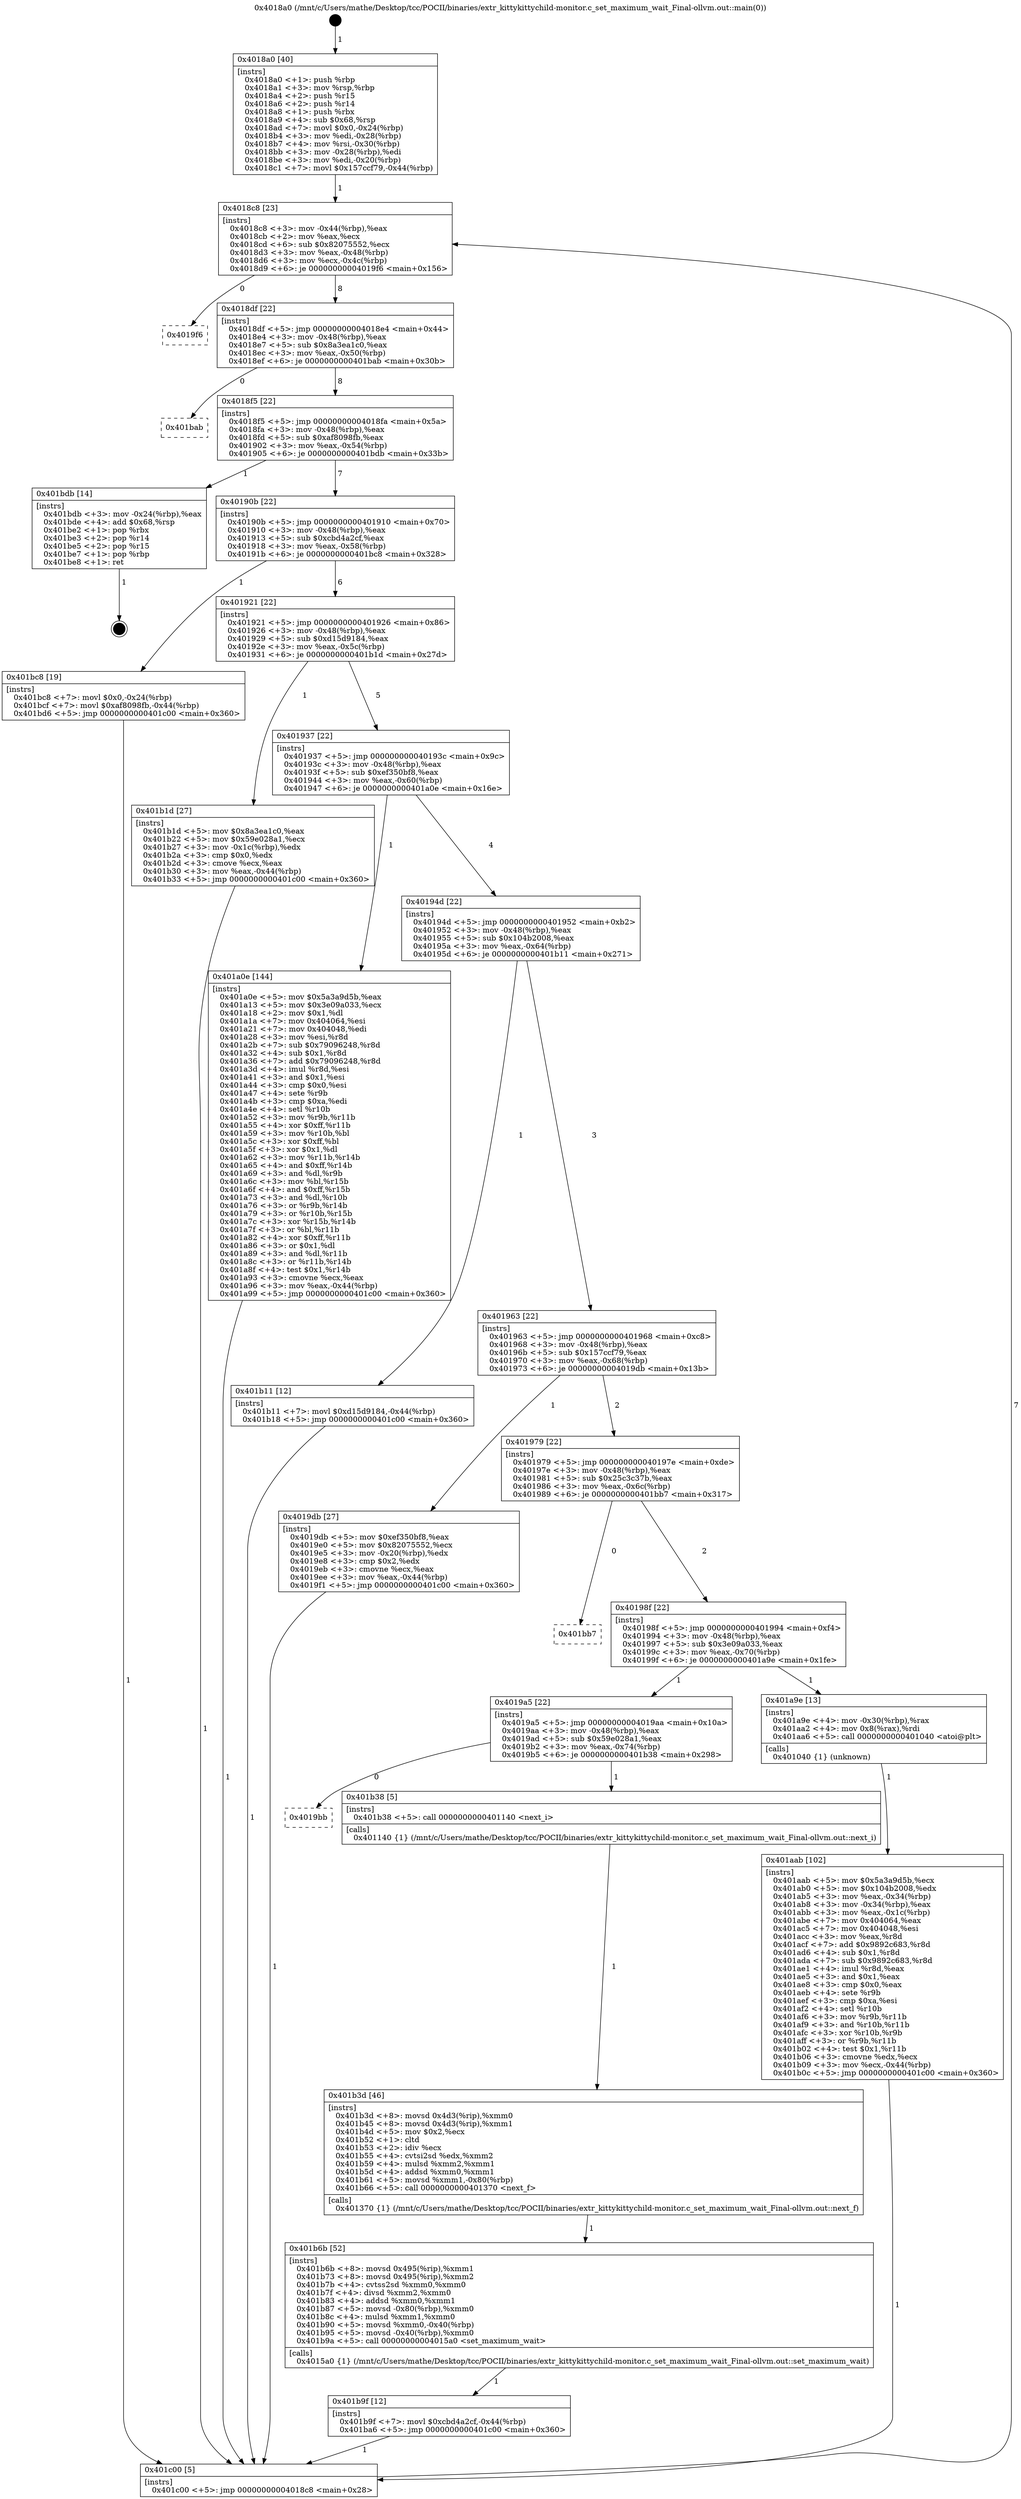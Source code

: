 digraph "0x4018a0" {
  label = "0x4018a0 (/mnt/c/Users/mathe/Desktop/tcc/POCII/binaries/extr_kittykittychild-monitor.c_set_maximum_wait_Final-ollvm.out::main(0))"
  labelloc = "t"
  node[shape=record]

  Entry [label="",width=0.3,height=0.3,shape=circle,fillcolor=black,style=filled]
  "0x4018c8" [label="{
     0x4018c8 [23]\l
     | [instrs]\l
     &nbsp;&nbsp;0x4018c8 \<+3\>: mov -0x44(%rbp),%eax\l
     &nbsp;&nbsp;0x4018cb \<+2\>: mov %eax,%ecx\l
     &nbsp;&nbsp;0x4018cd \<+6\>: sub $0x82075552,%ecx\l
     &nbsp;&nbsp;0x4018d3 \<+3\>: mov %eax,-0x48(%rbp)\l
     &nbsp;&nbsp;0x4018d6 \<+3\>: mov %ecx,-0x4c(%rbp)\l
     &nbsp;&nbsp;0x4018d9 \<+6\>: je 00000000004019f6 \<main+0x156\>\l
  }"]
  "0x4019f6" [label="{
     0x4019f6\l
  }", style=dashed]
  "0x4018df" [label="{
     0x4018df [22]\l
     | [instrs]\l
     &nbsp;&nbsp;0x4018df \<+5\>: jmp 00000000004018e4 \<main+0x44\>\l
     &nbsp;&nbsp;0x4018e4 \<+3\>: mov -0x48(%rbp),%eax\l
     &nbsp;&nbsp;0x4018e7 \<+5\>: sub $0x8a3ea1c0,%eax\l
     &nbsp;&nbsp;0x4018ec \<+3\>: mov %eax,-0x50(%rbp)\l
     &nbsp;&nbsp;0x4018ef \<+6\>: je 0000000000401bab \<main+0x30b\>\l
  }"]
  Exit [label="",width=0.3,height=0.3,shape=circle,fillcolor=black,style=filled,peripheries=2]
  "0x401bab" [label="{
     0x401bab\l
  }", style=dashed]
  "0x4018f5" [label="{
     0x4018f5 [22]\l
     | [instrs]\l
     &nbsp;&nbsp;0x4018f5 \<+5\>: jmp 00000000004018fa \<main+0x5a\>\l
     &nbsp;&nbsp;0x4018fa \<+3\>: mov -0x48(%rbp),%eax\l
     &nbsp;&nbsp;0x4018fd \<+5\>: sub $0xaf8098fb,%eax\l
     &nbsp;&nbsp;0x401902 \<+3\>: mov %eax,-0x54(%rbp)\l
     &nbsp;&nbsp;0x401905 \<+6\>: je 0000000000401bdb \<main+0x33b\>\l
  }"]
  "0x401b9f" [label="{
     0x401b9f [12]\l
     | [instrs]\l
     &nbsp;&nbsp;0x401b9f \<+7\>: movl $0xcbd4a2cf,-0x44(%rbp)\l
     &nbsp;&nbsp;0x401ba6 \<+5\>: jmp 0000000000401c00 \<main+0x360\>\l
  }"]
  "0x401bdb" [label="{
     0x401bdb [14]\l
     | [instrs]\l
     &nbsp;&nbsp;0x401bdb \<+3\>: mov -0x24(%rbp),%eax\l
     &nbsp;&nbsp;0x401bde \<+4\>: add $0x68,%rsp\l
     &nbsp;&nbsp;0x401be2 \<+1\>: pop %rbx\l
     &nbsp;&nbsp;0x401be3 \<+2\>: pop %r14\l
     &nbsp;&nbsp;0x401be5 \<+2\>: pop %r15\l
     &nbsp;&nbsp;0x401be7 \<+1\>: pop %rbp\l
     &nbsp;&nbsp;0x401be8 \<+1\>: ret\l
  }"]
  "0x40190b" [label="{
     0x40190b [22]\l
     | [instrs]\l
     &nbsp;&nbsp;0x40190b \<+5\>: jmp 0000000000401910 \<main+0x70\>\l
     &nbsp;&nbsp;0x401910 \<+3\>: mov -0x48(%rbp),%eax\l
     &nbsp;&nbsp;0x401913 \<+5\>: sub $0xcbd4a2cf,%eax\l
     &nbsp;&nbsp;0x401918 \<+3\>: mov %eax,-0x58(%rbp)\l
     &nbsp;&nbsp;0x40191b \<+6\>: je 0000000000401bc8 \<main+0x328\>\l
  }"]
  "0x401b6b" [label="{
     0x401b6b [52]\l
     | [instrs]\l
     &nbsp;&nbsp;0x401b6b \<+8\>: movsd 0x495(%rip),%xmm1\l
     &nbsp;&nbsp;0x401b73 \<+8\>: movsd 0x495(%rip),%xmm2\l
     &nbsp;&nbsp;0x401b7b \<+4\>: cvtss2sd %xmm0,%xmm0\l
     &nbsp;&nbsp;0x401b7f \<+4\>: divsd %xmm2,%xmm0\l
     &nbsp;&nbsp;0x401b83 \<+4\>: addsd %xmm0,%xmm1\l
     &nbsp;&nbsp;0x401b87 \<+5\>: movsd -0x80(%rbp),%xmm0\l
     &nbsp;&nbsp;0x401b8c \<+4\>: mulsd %xmm1,%xmm0\l
     &nbsp;&nbsp;0x401b90 \<+5\>: movsd %xmm0,-0x40(%rbp)\l
     &nbsp;&nbsp;0x401b95 \<+5\>: movsd -0x40(%rbp),%xmm0\l
     &nbsp;&nbsp;0x401b9a \<+5\>: call 00000000004015a0 \<set_maximum_wait\>\l
     | [calls]\l
     &nbsp;&nbsp;0x4015a0 \{1\} (/mnt/c/Users/mathe/Desktop/tcc/POCII/binaries/extr_kittykittychild-monitor.c_set_maximum_wait_Final-ollvm.out::set_maximum_wait)\l
  }"]
  "0x401bc8" [label="{
     0x401bc8 [19]\l
     | [instrs]\l
     &nbsp;&nbsp;0x401bc8 \<+7\>: movl $0x0,-0x24(%rbp)\l
     &nbsp;&nbsp;0x401bcf \<+7\>: movl $0xaf8098fb,-0x44(%rbp)\l
     &nbsp;&nbsp;0x401bd6 \<+5\>: jmp 0000000000401c00 \<main+0x360\>\l
  }"]
  "0x401921" [label="{
     0x401921 [22]\l
     | [instrs]\l
     &nbsp;&nbsp;0x401921 \<+5\>: jmp 0000000000401926 \<main+0x86\>\l
     &nbsp;&nbsp;0x401926 \<+3\>: mov -0x48(%rbp),%eax\l
     &nbsp;&nbsp;0x401929 \<+5\>: sub $0xd15d9184,%eax\l
     &nbsp;&nbsp;0x40192e \<+3\>: mov %eax,-0x5c(%rbp)\l
     &nbsp;&nbsp;0x401931 \<+6\>: je 0000000000401b1d \<main+0x27d\>\l
  }"]
  "0x401b3d" [label="{
     0x401b3d [46]\l
     | [instrs]\l
     &nbsp;&nbsp;0x401b3d \<+8\>: movsd 0x4d3(%rip),%xmm0\l
     &nbsp;&nbsp;0x401b45 \<+8\>: movsd 0x4d3(%rip),%xmm1\l
     &nbsp;&nbsp;0x401b4d \<+5\>: mov $0x2,%ecx\l
     &nbsp;&nbsp;0x401b52 \<+1\>: cltd\l
     &nbsp;&nbsp;0x401b53 \<+2\>: idiv %ecx\l
     &nbsp;&nbsp;0x401b55 \<+4\>: cvtsi2sd %edx,%xmm2\l
     &nbsp;&nbsp;0x401b59 \<+4\>: mulsd %xmm2,%xmm1\l
     &nbsp;&nbsp;0x401b5d \<+4\>: addsd %xmm0,%xmm1\l
     &nbsp;&nbsp;0x401b61 \<+5\>: movsd %xmm1,-0x80(%rbp)\l
     &nbsp;&nbsp;0x401b66 \<+5\>: call 0000000000401370 \<next_f\>\l
     | [calls]\l
     &nbsp;&nbsp;0x401370 \{1\} (/mnt/c/Users/mathe/Desktop/tcc/POCII/binaries/extr_kittykittychild-monitor.c_set_maximum_wait_Final-ollvm.out::next_f)\l
  }"]
  "0x401b1d" [label="{
     0x401b1d [27]\l
     | [instrs]\l
     &nbsp;&nbsp;0x401b1d \<+5\>: mov $0x8a3ea1c0,%eax\l
     &nbsp;&nbsp;0x401b22 \<+5\>: mov $0x59e028a1,%ecx\l
     &nbsp;&nbsp;0x401b27 \<+3\>: mov -0x1c(%rbp),%edx\l
     &nbsp;&nbsp;0x401b2a \<+3\>: cmp $0x0,%edx\l
     &nbsp;&nbsp;0x401b2d \<+3\>: cmove %ecx,%eax\l
     &nbsp;&nbsp;0x401b30 \<+3\>: mov %eax,-0x44(%rbp)\l
     &nbsp;&nbsp;0x401b33 \<+5\>: jmp 0000000000401c00 \<main+0x360\>\l
  }"]
  "0x401937" [label="{
     0x401937 [22]\l
     | [instrs]\l
     &nbsp;&nbsp;0x401937 \<+5\>: jmp 000000000040193c \<main+0x9c\>\l
     &nbsp;&nbsp;0x40193c \<+3\>: mov -0x48(%rbp),%eax\l
     &nbsp;&nbsp;0x40193f \<+5\>: sub $0xef350bf8,%eax\l
     &nbsp;&nbsp;0x401944 \<+3\>: mov %eax,-0x60(%rbp)\l
     &nbsp;&nbsp;0x401947 \<+6\>: je 0000000000401a0e \<main+0x16e\>\l
  }"]
  "0x4019bb" [label="{
     0x4019bb\l
  }", style=dashed]
  "0x401a0e" [label="{
     0x401a0e [144]\l
     | [instrs]\l
     &nbsp;&nbsp;0x401a0e \<+5\>: mov $0x5a3a9d5b,%eax\l
     &nbsp;&nbsp;0x401a13 \<+5\>: mov $0x3e09a033,%ecx\l
     &nbsp;&nbsp;0x401a18 \<+2\>: mov $0x1,%dl\l
     &nbsp;&nbsp;0x401a1a \<+7\>: mov 0x404064,%esi\l
     &nbsp;&nbsp;0x401a21 \<+7\>: mov 0x404048,%edi\l
     &nbsp;&nbsp;0x401a28 \<+3\>: mov %esi,%r8d\l
     &nbsp;&nbsp;0x401a2b \<+7\>: sub $0x79096248,%r8d\l
     &nbsp;&nbsp;0x401a32 \<+4\>: sub $0x1,%r8d\l
     &nbsp;&nbsp;0x401a36 \<+7\>: add $0x79096248,%r8d\l
     &nbsp;&nbsp;0x401a3d \<+4\>: imul %r8d,%esi\l
     &nbsp;&nbsp;0x401a41 \<+3\>: and $0x1,%esi\l
     &nbsp;&nbsp;0x401a44 \<+3\>: cmp $0x0,%esi\l
     &nbsp;&nbsp;0x401a47 \<+4\>: sete %r9b\l
     &nbsp;&nbsp;0x401a4b \<+3\>: cmp $0xa,%edi\l
     &nbsp;&nbsp;0x401a4e \<+4\>: setl %r10b\l
     &nbsp;&nbsp;0x401a52 \<+3\>: mov %r9b,%r11b\l
     &nbsp;&nbsp;0x401a55 \<+4\>: xor $0xff,%r11b\l
     &nbsp;&nbsp;0x401a59 \<+3\>: mov %r10b,%bl\l
     &nbsp;&nbsp;0x401a5c \<+3\>: xor $0xff,%bl\l
     &nbsp;&nbsp;0x401a5f \<+3\>: xor $0x1,%dl\l
     &nbsp;&nbsp;0x401a62 \<+3\>: mov %r11b,%r14b\l
     &nbsp;&nbsp;0x401a65 \<+4\>: and $0xff,%r14b\l
     &nbsp;&nbsp;0x401a69 \<+3\>: and %dl,%r9b\l
     &nbsp;&nbsp;0x401a6c \<+3\>: mov %bl,%r15b\l
     &nbsp;&nbsp;0x401a6f \<+4\>: and $0xff,%r15b\l
     &nbsp;&nbsp;0x401a73 \<+3\>: and %dl,%r10b\l
     &nbsp;&nbsp;0x401a76 \<+3\>: or %r9b,%r14b\l
     &nbsp;&nbsp;0x401a79 \<+3\>: or %r10b,%r15b\l
     &nbsp;&nbsp;0x401a7c \<+3\>: xor %r15b,%r14b\l
     &nbsp;&nbsp;0x401a7f \<+3\>: or %bl,%r11b\l
     &nbsp;&nbsp;0x401a82 \<+4\>: xor $0xff,%r11b\l
     &nbsp;&nbsp;0x401a86 \<+3\>: or $0x1,%dl\l
     &nbsp;&nbsp;0x401a89 \<+3\>: and %dl,%r11b\l
     &nbsp;&nbsp;0x401a8c \<+3\>: or %r11b,%r14b\l
     &nbsp;&nbsp;0x401a8f \<+4\>: test $0x1,%r14b\l
     &nbsp;&nbsp;0x401a93 \<+3\>: cmovne %ecx,%eax\l
     &nbsp;&nbsp;0x401a96 \<+3\>: mov %eax,-0x44(%rbp)\l
     &nbsp;&nbsp;0x401a99 \<+5\>: jmp 0000000000401c00 \<main+0x360\>\l
  }"]
  "0x40194d" [label="{
     0x40194d [22]\l
     | [instrs]\l
     &nbsp;&nbsp;0x40194d \<+5\>: jmp 0000000000401952 \<main+0xb2\>\l
     &nbsp;&nbsp;0x401952 \<+3\>: mov -0x48(%rbp),%eax\l
     &nbsp;&nbsp;0x401955 \<+5\>: sub $0x104b2008,%eax\l
     &nbsp;&nbsp;0x40195a \<+3\>: mov %eax,-0x64(%rbp)\l
     &nbsp;&nbsp;0x40195d \<+6\>: je 0000000000401b11 \<main+0x271\>\l
  }"]
  "0x401b38" [label="{
     0x401b38 [5]\l
     | [instrs]\l
     &nbsp;&nbsp;0x401b38 \<+5\>: call 0000000000401140 \<next_i\>\l
     | [calls]\l
     &nbsp;&nbsp;0x401140 \{1\} (/mnt/c/Users/mathe/Desktop/tcc/POCII/binaries/extr_kittykittychild-monitor.c_set_maximum_wait_Final-ollvm.out::next_i)\l
  }"]
  "0x401b11" [label="{
     0x401b11 [12]\l
     | [instrs]\l
     &nbsp;&nbsp;0x401b11 \<+7\>: movl $0xd15d9184,-0x44(%rbp)\l
     &nbsp;&nbsp;0x401b18 \<+5\>: jmp 0000000000401c00 \<main+0x360\>\l
  }"]
  "0x401963" [label="{
     0x401963 [22]\l
     | [instrs]\l
     &nbsp;&nbsp;0x401963 \<+5\>: jmp 0000000000401968 \<main+0xc8\>\l
     &nbsp;&nbsp;0x401968 \<+3\>: mov -0x48(%rbp),%eax\l
     &nbsp;&nbsp;0x40196b \<+5\>: sub $0x157ccf79,%eax\l
     &nbsp;&nbsp;0x401970 \<+3\>: mov %eax,-0x68(%rbp)\l
     &nbsp;&nbsp;0x401973 \<+6\>: je 00000000004019db \<main+0x13b\>\l
  }"]
  "0x401aab" [label="{
     0x401aab [102]\l
     | [instrs]\l
     &nbsp;&nbsp;0x401aab \<+5\>: mov $0x5a3a9d5b,%ecx\l
     &nbsp;&nbsp;0x401ab0 \<+5\>: mov $0x104b2008,%edx\l
     &nbsp;&nbsp;0x401ab5 \<+3\>: mov %eax,-0x34(%rbp)\l
     &nbsp;&nbsp;0x401ab8 \<+3\>: mov -0x34(%rbp),%eax\l
     &nbsp;&nbsp;0x401abb \<+3\>: mov %eax,-0x1c(%rbp)\l
     &nbsp;&nbsp;0x401abe \<+7\>: mov 0x404064,%eax\l
     &nbsp;&nbsp;0x401ac5 \<+7\>: mov 0x404048,%esi\l
     &nbsp;&nbsp;0x401acc \<+3\>: mov %eax,%r8d\l
     &nbsp;&nbsp;0x401acf \<+7\>: add $0x9892c683,%r8d\l
     &nbsp;&nbsp;0x401ad6 \<+4\>: sub $0x1,%r8d\l
     &nbsp;&nbsp;0x401ada \<+7\>: sub $0x9892c683,%r8d\l
     &nbsp;&nbsp;0x401ae1 \<+4\>: imul %r8d,%eax\l
     &nbsp;&nbsp;0x401ae5 \<+3\>: and $0x1,%eax\l
     &nbsp;&nbsp;0x401ae8 \<+3\>: cmp $0x0,%eax\l
     &nbsp;&nbsp;0x401aeb \<+4\>: sete %r9b\l
     &nbsp;&nbsp;0x401aef \<+3\>: cmp $0xa,%esi\l
     &nbsp;&nbsp;0x401af2 \<+4\>: setl %r10b\l
     &nbsp;&nbsp;0x401af6 \<+3\>: mov %r9b,%r11b\l
     &nbsp;&nbsp;0x401af9 \<+3\>: and %r10b,%r11b\l
     &nbsp;&nbsp;0x401afc \<+3\>: xor %r10b,%r9b\l
     &nbsp;&nbsp;0x401aff \<+3\>: or %r9b,%r11b\l
     &nbsp;&nbsp;0x401b02 \<+4\>: test $0x1,%r11b\l
     &nbsp;&nbsp;0x401b06 \<+3\>: cmovne %edx,%ecx\l
     &nbsp;&nbsp;0x401b09 \<+3\>: mov %ecx,-0x44(%rbp)\l
     &nbsp;&nbsp;0x401b0c \<+5\>: jmp 0000000000401c00 \<main+0x360\>\l
  }"]
  "0x4019db" [label="{
     0x4019db [27]\l
     | [instrs]\l
     &nbsp;&nbsp;0x4019db \<+5\>: mov $0xef350bf8,%eax\l
     &nbsp;&nbsp;0x4019e0 \<+5\>: mov $0x82075552,%ecx\l
     &nbsp;&nbsp;0x4019e5 \<+3\>: mov -0x20(%rbp),%edx\l
     &nbsp;&nbsp;0x4019e8 \<+3\>: cmp $0x2,%edx\l
     &nbsp;&nbsp;0x4019eb \<+3\>: cmovne %ecx,%eax\l
     &nbsp;&nbsp;0x4019ee \<+3\>: mov %eax,-0x44(%rbp)\l
     &nbsp;&nbsp;0x4019f1 \<+5\>: jmp 0000000000401c00 \<main+0x360\>\l
  }"]
  "0x401979" [label="{
     0x401979 [22]\l
     | [instrs]\l
     &nbsp;&nbsp;0x401979 \<+5\>: jmp 000000000040197e \<main+0xde\>\l
     &nbsp;&nbsp;0x40197e \<+3\>: mov -0x48(%rbp),%eax\l
     &nbsp;&nbsp;0x401981 \<+5\>: sub $0x25c3c37b,%eax\l
     &nbsp;&nbsp;0x401986 \<+3\>: mov %eax,-0x6c(%rbp)\l
     &nbsp;&nbsp;0x401989 \<+6\>: je 0000000000401bb7 \<main+0x317\>\l
  }"]
  "0x401c00" [label="{
     0x401c00 [5]\l
     | [instrs]\l
     &nbsp;&nbsp;0x401c00 \<+5\>: jmp 00000000004018c8 \<main+0x28\>\l
  }"]
  "0x4018a0" [label="{
     0x4018a0 [40]\l
     | [instrs]\l
     &nbsp;&nbsp;0x4018a0 \<+1\>: push %rbp\l
     &nbsp;&nbsp;0x4018a1 \<+3\>: mov %rsp,%rbp\l
     &nbsp;&nbsp;0x4018a4 \<+2\>: push %r15\l
     &nbsp;&nbsp;0x4018a6 \<+2\>: push %r14\l
     &nbsp;&nbsp;0x4018a8 \<+1\>: push %rbx\l
     &nbsp;&nbsp;0x4018a9 \<+4\>: sub $0x68,%rsp\l
     &nbsp;&nbsp;0x4018ad \<+7\>: movl $0x0,-0x24(%rbp)\l
     &nbsp;&nbsp;0x4018b4 \<+3\>: mov %edi,-0x28(%rbp)\l
     &nbsp;&nbsp;0x4018b7 \<+4\>: mov %rsi,-0x30(%rbp)\l
     &nbsp;&nbsp;0x4018bb \<+3\>: mov -0x28(%rbp),%edi\l
     &nbsp;&nbsp;0x4018be \<+3\>: mov %edi,-0x20(%rbp)\l
     &nbsp;&nbsp;0x4018c1 \<+7\>: movl $0x157ccf79,-0x44(%rbp)\l
  }"]
  "0x4019a5" [label="{
     0x4019a5 [22]\l
     | [instrs]\l
     &nbsp;&nbsp;0x4019a5 \<+5\>: jmp 00000000004019aa \<main+0x10a\>\l
     &nbsp;&nbsp;0x4019aa \<+3\>: mov -0x48(%rbp),%eax\l
     &nbsp;&nbsp;0x4019ad \<+5\>: sub $0x59e028a1,%eax\l
     &nbsp;&nbsp;0x4019b2 \<+3\>: mov %eax,-0x74(%rbp)\l
     &nbsp;&nbsp;0x4019b5 \<+6\>: je 0000000000401b38 \<main+0x298\>\l
  }"]
  "0x401bb7" [label="{
     0x401bb7\l
  }", style=dashed]
  "0x40198f" [label="{
     0x40198f [22]\l
     | [instrs]\l
     &nbsp;&nbsp;0x40198f \<+5\>: jmp 0000000000401994 \<main+0xf4\>\l
     &nbsp;&nbsp;0x401994 \<+3\>: mov -0x48(%rbp),%eax\l
     &nbsp;&nbsp;0x401997 \<+5\>: sub $0x3e09a033,%eax\l
     &nbsp;&nbsp;0x40199c \<+3\>: mov %eax,-0x70(%rbp)\l
     &nbsp;&nbsp;0x40199f \<+6\>: je 0000000000401a9e \<main+0x1fe\>\l
  }"]
  "0x401a9e" [label="{
     0x401a9e [13]\l
     | [instrs]\l
     &nbsp;&nbsp;0x401a9e \<+4\>: mov -0x30(%rbp),%rax\l
     &nbsp;&nbsp;0x401aa2 \<+4\>: mov 0x8(%rax),%rdi\l
     &nbsp;&nbsp;0x401aa6 \<+5\>: call 0000000000401040 \<atoi@plt\>\l
     | [calls]\l
     &nbsp;&nbsp;0x401040 \{1\} (unknown)\l
  }"]
  Entry -> "0x4018a0" [label=" 1"]
  "0x4018c8" -> "0x4019f6" [label=" 0"]
  "0x4018c8" -> "0x4018df" [label=" 8"]
  "0x401bdb" -> Exit [label=" 1"]
  "0x4018df" -> "0x401bab" [label=" 0"]
  "0x4018df" -> "0x4018f5" [label=" 8"]
  "0x401bc8" -> "0x401c00" [label=" 1"]
  "0x4018f5" -> "0x401bdb" [label=" 1"]
  "0x4018f5" -> "0x40190b" [label=" 7"]
  "0x401b9f" -> "0x401c00" [label=" 1"]
  "0x40190b" -> "0x401bc8" [label=" 1"]
  "0x40190b" -> "0x401921" [label=" 6"]
  "0x401b6b" -> "0x401b9f" [label=" 1"]
  "0x401921" -> "0x401b1d" [label=" 1"]
  "0x401921" -> "0x401937" [label=" 5"]
  "0x401b3d" -> "0x401b6b" [label=" 1"]
  "0x401937" -> "0x401a0e" [label=" 1"]
  "0x401937" -> "0x40194d" [label=" 4"]
  "0x401b38" -> "0x401b3d" [label=" 1"]
  "0x40194d" -> "0x401b11" [label=" 1"]
  "0x40194d" -> "0x401963" [label=" 3"]
  "0x4019a5" -> "0x4019bb" [label=" 0"]
  "0x401963" -> "0x4019db" [label=" 1"]
  "0x401963" -> "0x401979" [label=" 2"]
  "0x4019db" -> "0x401c00" [label=" 1"]
  "0x4018a0" -> "0x4018c8" [label=" 1"]
  "0x401c00" -> "0x4018c8" [label=" 7"]
  "0x401a0e" -> "0x401c00" [label=" 1"]
  "0x4019a5" -> "0x401b38" [label=" 1"]
  "0x401979" -> "0x401bb7" [label=" 0"]
  "0x401979" -> "0x40198f" [label=" 2"]
  "0x401b1d" -> "0x401c00" [label=" 1"]
  "0x40198f" -> "0x401a9e" [label=" 1"]
  "0x40198f" -> "0x4019a5" [label=" 1"]
  "0x401a9e" -> "0x401aab" [label=" 1"]
  "0x401aab" -> "0x401c00" [label=" 1"]
  "0x401b11" -> "0x401c00" [label=" 1"]
}
